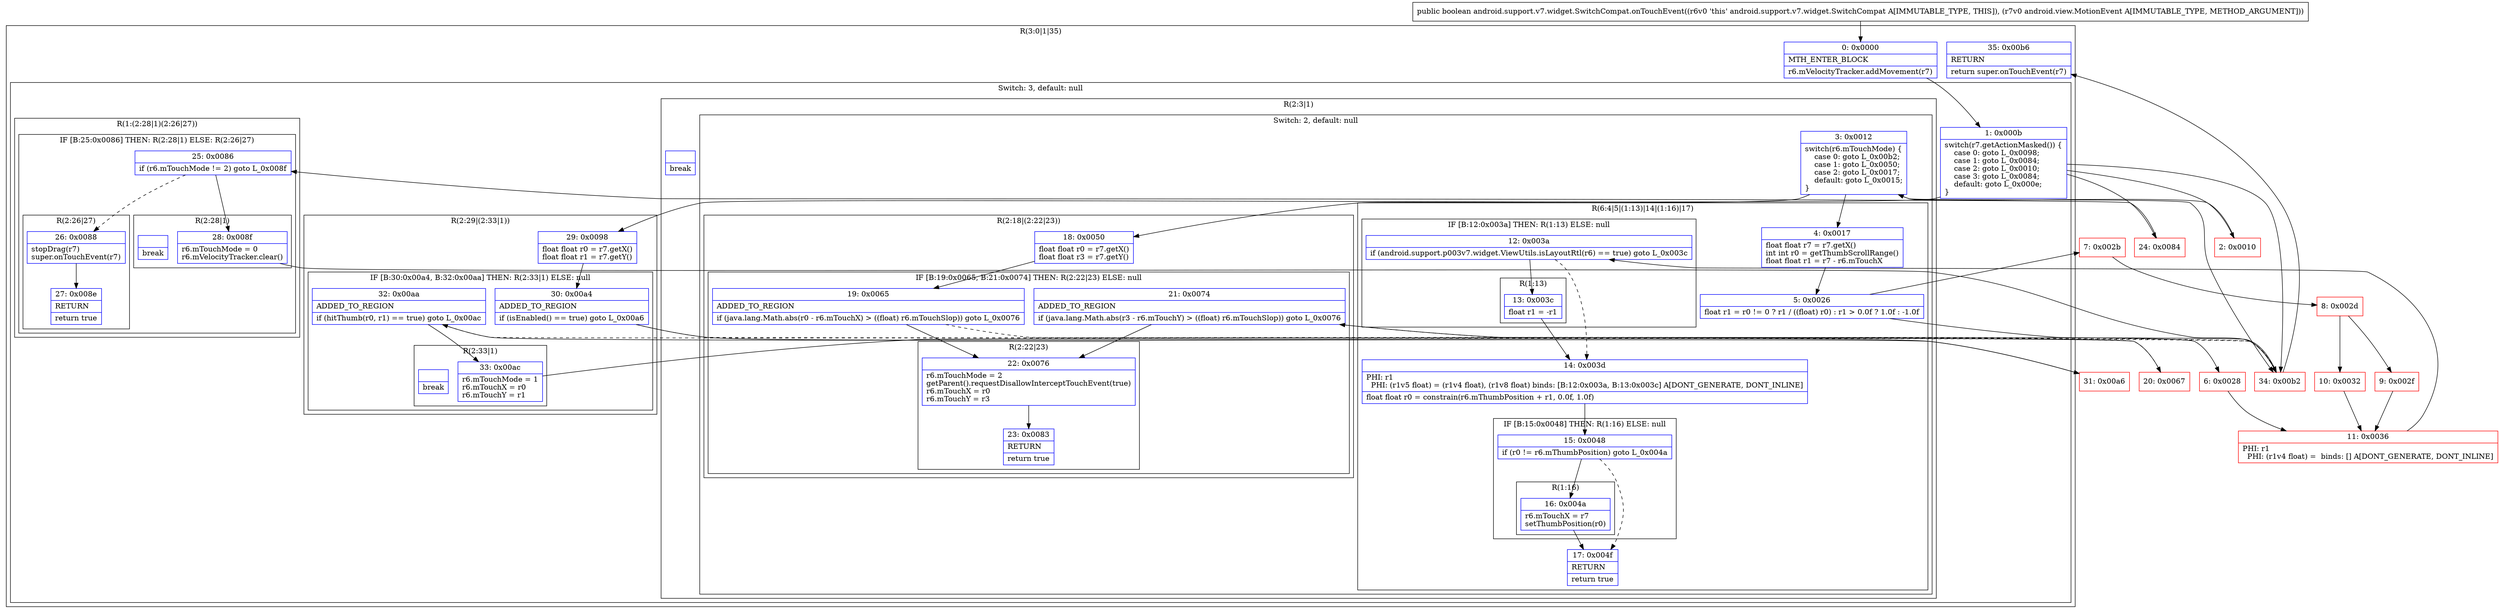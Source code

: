 digraph "CFG forandroid.support.v7.widget.SwitchCompat.onTouchEvent(Landroid\/view\/MotionEvent;)Z" {
subgraph cluster_Region_1905215363 {
label = "R(3:0|1|35)";
node [shape=record,color=blue];
Node_0 [shape=record,label="{0\:\ 0x0000|MTH_ENTER_BLOCK\l|r6.mVelocityTracker.addMovement(r7)\l}"];
subgraph cluster_SwitchRegion_196113318 {
label = "Switch: 3, default: null";
node [shape=record,color=blue];
Node_1 [shape=record,label="{1\:\ 0x000b|switch(r7.getActionMasked()) \{\l    case 0: goto L_0x0098;\l    case 1: goto L_0x0084;\l    case 2: goto L_0x0010;\l    case 3: goto L_0x0084;\l    default: goto L_0x000e;\l\}\l}"];
subgraph cluster_Region_1077213878 {
label = "R(2:29|(2:33|1))";
node [shape=record,color=blue];
Node_29 [shape=record,label="{29\:\ 0x0098|float float r0 = r7.getX()\lfloat float r1 = r7.getY()\l}"];
subgraph cluster_IfRegion_534537683 {
label = "IF [B:30:0x00a4, B:32:0x00aa] THEN: R(2:33|1) ELSE: null";
node [shape=record,color=blue];
Node_30 [shape=record,label="{30\:\ 0x00a4|ADDED_TO_REGION\l|if (isEnabled() == true) goto L_0x00a6\l}"];
Node_32 [shape=record,label="{32\:\ 0x00aa|ADDED_TO_REGION\l|if (hitThumb(r0, r1) == true) goto L_0x00ac\l}"];
subgraph cluster_Region_1921490811 {
label = "R(2:33|1)";
node [shape=record,color=blue];
Node_33 [shape=record,label="{33\:\ 0x00ac|r6.mTouchMode = 1\lr6.mTouchX = r0\lr6.mTouchY = r1\l}"];
Node_InsnContainer_357812723 [shape=record,label="{|break\l}"];
}
}
}
subgraph cluster_Region_1362975080 {
label = "R(1:(2:28|1)(2:26|27))";
node [shape=record,color=blue];
subgraph cluster_IfRegion_1510322067 {
label = "IF [B:25:0x0086] THEN: R(2:28|1) ELSE: R(2:26|27)";
node [shape=record,color=blue];
Node_25 [shape=record,label="{25\:\ 0x0086|if (r6.mTouchMode != 2) goto L_0x008f\l}"];
subgraph cluster_Region_1386269238 {
label = "R(2:28|1)";
node [shape=record,color=blue];
Node_28 [shape=record,label="{28\:\ 0x008f|r6.mTouchMode = 0\lr6.mVelocityTracker.clear()\l}"];
Node_InsnContainer_1505205696 [shape=record,label="{|break\l}"];
}
subgraph cluster_Region_1652189575 {
label = "R(2:26|27)";
node [shape=record,color=blue];
Node_26 [shape=record,label="{26\:\ 0x0088|stopDrag(r7)\lsuper.onTouchEvent(r7)\l}"];
Node_27 [shape=record,label="{27\:\ 0x008e|RETURN\l|return true\l}"];
}
}
}
subgraph cluster_Region_359938924 {
label = "R(2:3|1)";
node [shape=record,color=blue];
subgraph cluster_SwitchRegion_1095869070 {
label = "Switch: 2, default: null";
node [shape=record,color=blue];
Node_3 [shape=record,label="{3\:\ 0x0012|switch(r6.mTouchMode) \{\l    case 0: goto L_0x00b2;\l    case 1: goto L_0x0050;\l    case 2: goto L_0x0017;\l    default: goto L_0x0015;\l\}\l}"];
subgraph cluster_Region_176582067 {
label = "R(2:18|(2:22|23))";
node [shape=record,color=blue];
Node_18 [shape=record,label="{18\:\ 0x0050|float float r0 = r7.getX()\lfloat float r3 = r7.getY()\l}"];
subgraph cluster_IfRegion_1837160223 {
label = "IF [B:19:0x0065, B:21:0x0074] THEN: R(2:22|23) ELSE: null";
node [shape=record,color=blue];
Node_19 [shape=record,label="{19\:\ 0x0065|ADDED_TO_REGION\l|if (java.lang.Math.abs(r0 \- r6.mTouchX) \> ((float) r6.mTouchSlop)) goto L_0x0076\l}"];
Node_21 [shape=record,label="{21\:\ 0x0074|ADDED_TO_REGION\l|if (java.lang.Math.abs(r3 \- r6.mTouchY) \> ((float) r6.mTouchSlop)) goto L_0x0076\l}"];
subgraph cluster_Region_294573441 {
label = "R(2:22|23)";
node [shape=record,color=blue];
Node_22 [shape=record,label="{22\:\ 0x0076|r6.mTouchMode = 2\lgetParent().requestDisallowInterceptTouchEvent(true)\lr6.mTouchX = r0\lr6.mTouchY = r3\l}"];
Node_23 [shape=record,label="{23\:\ 0x0083|RETURN\l|return true\l}"];
}
}
}
subgraph cluster_Region_1597832332 {
label = "R(6:4|5|(1:13)|14|(1:16)|17)";
node [shape=record,color=blue];
Node_4 [shape=record,label="{4\:\ 0x0017|float float r7 = r7.getX()\lint int r0 = getThumbScrollRange()\lfloat float r1 = r7 \- r6.mTouchX\l}"];
Node_5 [shape=record,label="{5\:\ 0x0026|float r1 = r0 != 0 ? r1 \/ ((float) r0) : r1 \> 0.0f ? 1.0f : \-1.0f\l}"];
subgraph cluster_IfRegion_611151609 {
label = "IF [B:12:0x003a] THEN: R(1:13) ELSE: null";
node [shape=record,color=blue];
Node_12 [shape=record,label="{12\:\ 0x003a|if (android.support.p003v7.widget.ViewUtils.isLayoutRtl(r6) == true) goto L_0x003c\l}"];
subgraph cluster_Region_222159568 {
label = "R(1:13)";
node [shape=record,color=blue];
Node_13 [shape=record,label="{13\:\ 0x003c|float r1 = \-r1\l}"];
}
}
Node_14 [shape=record,label="{14\:\ 0x003d|PHI: r1 \l  PHI: (r1v5 float) = (r1v4 float), (r1v8 float) binds: [B:12:0x003a, B:13:0x003c] A[DONT_GENERATE, DONT_INLINE]\l|float float r0 = constrain(r6.mThumbPosition + r1, 0.0f, 1.0f)\l}"];
subgraph cluster_IfRegion_1794640939 {
label = "IF [B:15:0x0048] THEN: R(1:16) ELSE: null";
node [shape=record,color=blue];
Node_15 [shape=record,label="{15\:\ 0x0048|if (r0 != r6.mThumbPosition) goto L_0x004a\l}"];
subgraph cluster_Region_1718544685 {
label = "R(1:16)";
node [shape=record,color=blue];
Node_16 [shape=record,label="{16\:\ 0x004a|r6.mTouchX = r7\lsetThumbPosition(r0)\l}"];
}
}
Node_17 [shape=record,label="{17\:\ 0x004f|RETURN\l|return true\l}"];
}
}
Node_InsnContainer_359271842 [shape=record,label="{|break\l}"];
}
}
Node_35 [shape=record,label="{35\:\ 0x00b6|RETURN\l|return super.onTouchEvent(r7)\l}"];
}
Node_2 [shape=record,color=red,label="{2\:\ 0x0010}"];
Node_6 [shape=record,color=red,label="{6\:\ 0x0028}"];
Node_7 [shape=record,color=red,label="{7\:\ 0x002b}"];
Node_8 [shape=record,color=red,label="{8\:\ 0x002d}"];
Node_9 [shape=record,color=red,label="{9\:\ 0x002f}"];
Node_10 [shape=record,color=red,label="{10\:\ 0x0032}"];
Node_11 [shape=record,color=red,label="{11\:\ 0x0036|PHI: r1 \l  PHI: (r1v4 float) =  binds: [] A[DONT_GENERATE, DONT_INLINE]\l}"];
Node_20 [shape=record,color=red,label="{20\:\ 0x0067}"];
Node_24 [shape=record,color=red,label="{24\:\ 0x0084}"];
Node_31 [shape=record,color=red,label="{31\:\ 0x00a6}"];
Node_34 [shape=record,color=red,label="{34\:\ 0x00b2}"];
MethodNode[shape=record,label="{public boolean android.support.v7.widget.SwitchCompat.onTouchEvent((r6v0 'this' android.support.v7.widget.SwitchCompat A[IMMUTABLE_TYPE, THIS]), (r7v0 android.view.MotionEvent A[IMMUTABLE_TYPE, METHOD_ARGUMENT])) }"];
MethodNode -> Node_0;
Node_0 -> Node_1;
Node_1 -> Node_2;
Node_1 -> Node_24;
Node_1 -> Node_29;
Node_1 -> Node_34;
Node_29 -> Node_30;
Node_30 -> Node_31;
Node_30 -> Node_34[style=dashed];
Node_32 -> Node_33;
Node_32 -> Node_34[style=dashed];
Node_33 -> Node_34;
Node_25 -> Node_26[style=dashed];
Node_25 -> Node_28;
Node_28 -> Node_34;
Node_26 -> Node_27;
Node_3 -> Node_4;
Node_3 -> Node_18;
Node_3 -> Node_34;
Node_18 -> Node_19;
Node_19 -> Node_20[style=dashed];
Node_19 -> Node_22;
Node_21 -> Node_22;
Node_21 -> Node_34[style=dashed];
Node_22 -> Node_23;
Node_4 -> Node_5;
Node_5 -> Node_6;
Node_5 -> Node_7;
Node_12 -> Node_13;
Node_12 -> Node_14[style=dashed];
Node_13 -> Node_14;
Node_14 -> Node_15;
Node_15 -> Node_16;
Node_15 -> Node_17[style=dashed];
Node_16 -> Node_17;
Node_2 -> Node_3;
Node_6 -> Node_11;
Node_7 -> Node_8;
Node_8 -> Node_9;
Node_8 -> Node_10;
Node_9 -> Node_11;
Node_10 -> Node_11;
Node_11 -> Node_12;
Node_20 -> Node_21;
Node_24 -> Node_25;
Node_31 -> Node_32;
Node_34 -> Node_35;
}

